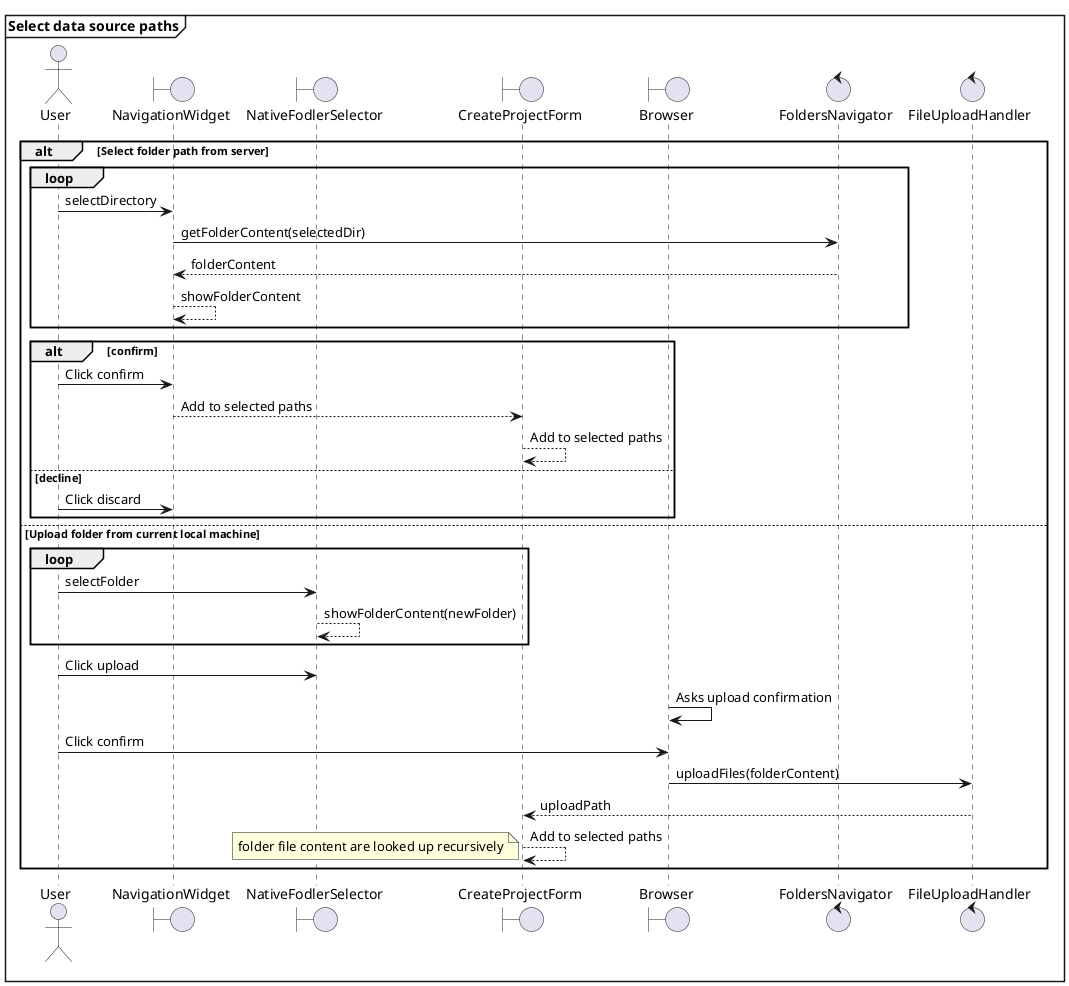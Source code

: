 @startuml Project creation index
actor       User       as user
boundary    NavigationWidget    as b_widget
boundary    NativeFodlerSelector    as b_native_widget
boundary    CreateProjectForm    as b_project
boundary    Browser    as b_browser
control     FoldersNavigator     as c_folder
control     FileUploadHandler    as c_file_upload
  
mainframe **Select data source paths**

alt Select folder path from server
    loop
        user -> b_widget: selectDirectory
        b_widget -> c_folder:   getFolderContent(selectedDir)
        c_folder --> b_widget:  folderContent
        b_widget --> b_widget:  showFolderContent
    end
    alt confirm
        user -> b_widget: Click confirm
        b_widget --> b_project: Add to selected paths
        b_project --> b_project: Add to selected paths
    else decline
        user -> b_widget: Click discard
    end
else Upload folder from current local machine
    loop
        user -> b_native_widget: selectFolder
        b_native_widget --> b_native_widget: showFolderContent(newFolder)
    end
    user        ->  b_native_widget: Click upload
    b_browser   ->  b_browser: Asks upload confirmation
    user        ->  b_browser: Click confirm
    b_browser   ->  c_file_upload : uploadFiles(folderContent)
    c_file_upload --> b_project: uploadPath
    b_project --> b_project: Add to selected paths
    note left
        folder file content are looked up recursively
    end note
end
